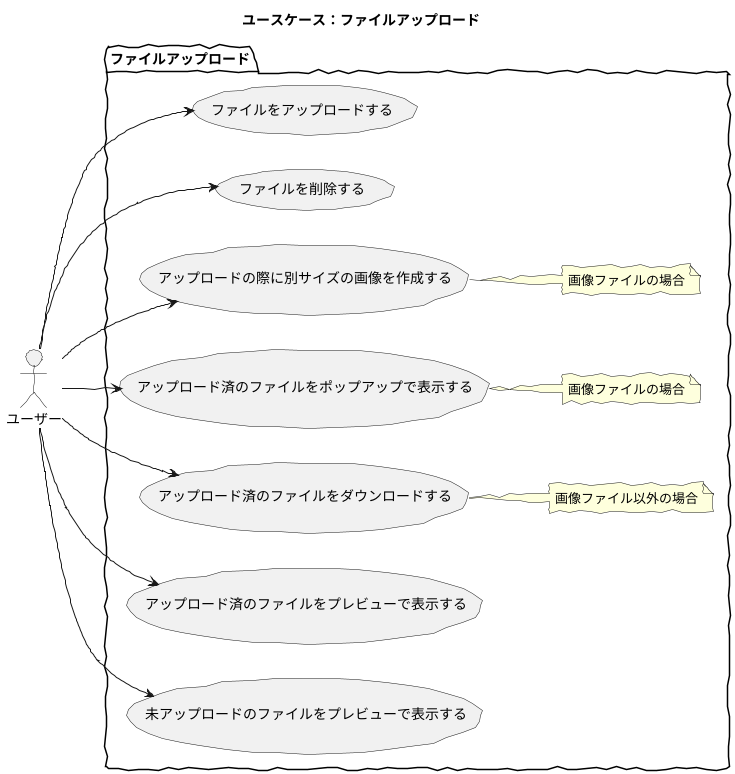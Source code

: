 @startuml
skinparam handwritten true
skinparam backgroundColor white

title ユースケース：ファイルアップロード

actor ユーザー

package ファイルアップロード {
	left to right direction
	ユーザー --> (ファイルをアップロードする)
	ユーザー --> (ファイルを削除する)
	ユーザー --> (アップロードの際に別サイズの画像を作成する)
		note right of アップロードの際に別サイズの画像を作成する
		画像ファイルの場合
		endnote
	ユーザー --> (アップロード済のファイルをポップアップで表示する)
		note right of アップロード済のファイルをポップアップで表示する
		画像ファイルの場合
		endnote
	ユーザー --> (アップロード済のファイルをダウンロードする)
		note right of アップロード済のファイルをダウンロードする
		画像ファイル以外の場合
		endnote
	ユーザー --> (アップロード済のファイルをプレビューで表示する)
	ユーザー --> (未アップロードのファイルをプレビューで表示する)
}


@enduml
